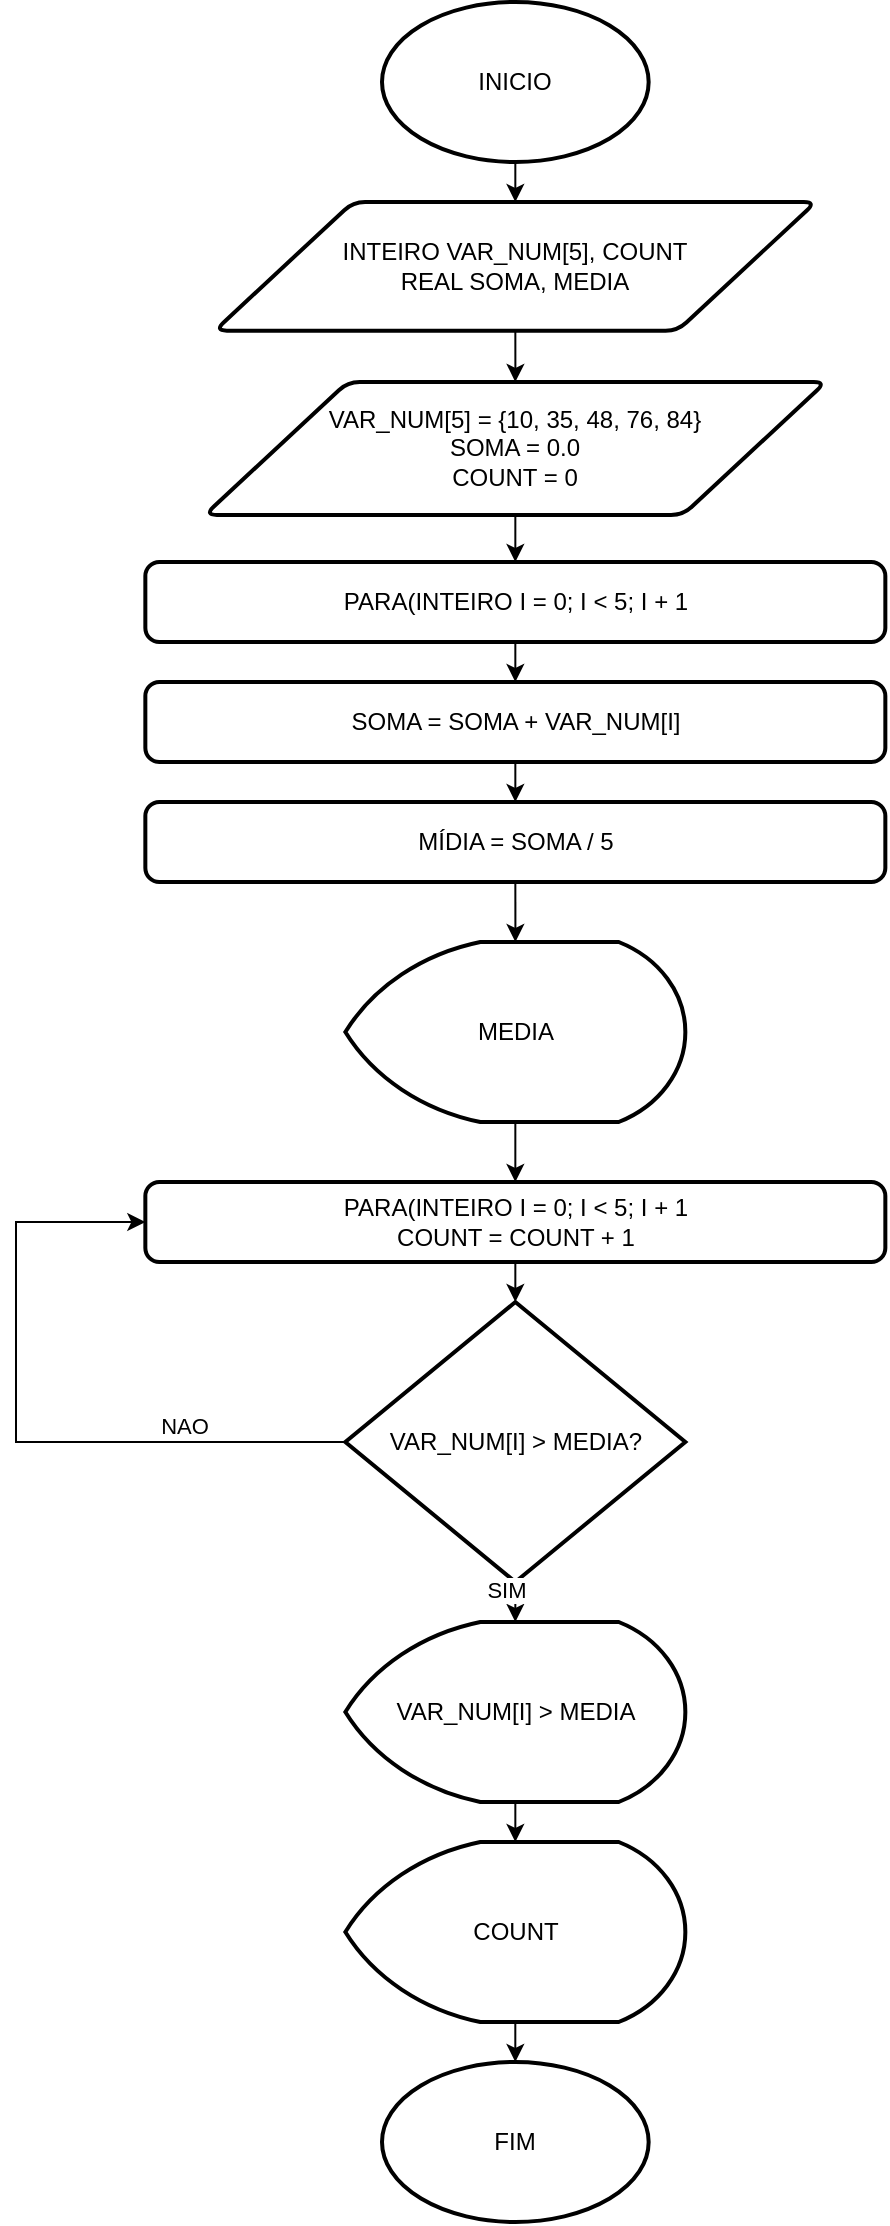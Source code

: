 <mxfile version="26.0.6">
  <diagram name="Página-1" id="VGTgOnEDD3YhnBKhyH2u">
    <mxGraphModel dx="1100" dy="543" grid="1" gridSize="10" guides="1" tooltips="1" connect="1" arrows="1" fold="1" page="1" pageScale="1" pageWidth="827" pageHeight="1169" math="0" shadow="0">
      <root>
        <mxCell id="0" />
        <mxCell id="1" parent="0" />
        <mxCell id="3lia_eamhEmPfdAhbxCg-18" style="edgeStyle=orthogonalEdgeStyle;rounded=0;orthogonalLoop=1;jettySize=auto;html=1;exitX=0.5;exitY=1;exitDx=0;exitDy=0;exitPerimeter=0;entryX=0.5;entryY=0;entryDx=0;entryDy=0;" edge="1" parent="1" source="3lia_eamhEmPfdAhbxCg-1" target="3lia_eamhEmPfdAhbxCg-4">
          <mxGeometry relative="1" as="geometry" />
        </mxCell>
        <mxCell id="3lia_eamhEmPfdAhbxCg-1" value="&lt;font style=&quot;vertical-align: inherit;&quot;&gt;&lt;font style=&quot;vertical-align: inherit;&quot;&gt;INICIO&lt;/font&gt;&lt;/font&gt;" style="strokeWidth=2;html=1;shape=mxgraph.flowchart.start_1;whiteSpace=wrap;" vertex="1" parent="1">
          <mxGeometry x="363" y="40" width="133.33" height="80" as="geometry" />
        </mxCell>
        <mxCell id="3lia_eamhEmPfdAhbxCg-2" value="&lt;font style=&quot;vertical-align: inherit;&quot;&gt;&lt;font style=&quot;vertical-align: inherit;&quot;&gt;&lt;font style=&quot;vertical-align: inherit;&quot;&gt;&lt;font style=&quot;vertical-align: inherit;&quot;&gt;FIM&lt;/font&gt;&lt;/font&gt;&lt;/font&gt;&lt;/font&gt;" style="strokeWidth=2;html=1;shape=mxgraph.flowchart.start_1;whiteSpace=wrap;" vertex="1" parent="1">
          <mxGeometry x="363" y="1070" width="133.33" height="80" as="geometry" />
        </mxCell>
        <mxCell id="3lia_eamhEmPfdAhbxCg-19" style="edgeStyle=orthogonalEdgeStyle;rounded=0;orthogonalLoop=1;jettySize=auto;html=1;exitX=0.5;exitY=1;exitDx=0;exitDy=0;" edge="1" parent="1" source="3lia_eamhEmPfdAhbxCg-4" target="3lia_eamhEmPfdAhbxCg-5">
          <mxGeometry relative="1" as="geometry" />
        </mxCell>
        <mxCell id="3lia_eamhEmPfdAhbxCg-4" value="&lt;font style=&quot;vertical-align: inherit;&quot;&gt;&lt;font style=&quot;vertical-align: inherit;&quot;&gt;&lt;font style=&quot;vertical-align: inherit;&quot;&gt;&lt;font style=&quot;vertical-align: inherit;&quot;&gt;INTEIRO VAR_NUM[5], COUNT&lt;/font&gt;&lt;/font&gt;&lt;/font&gt;&lt;/font&gt;&lt;div&gt;&lt;font style=&quot;vertical-align: inherit;&quot;&gt;&lt;font style=&quot;vertical-align: inherit;&quot;&gt;&lt;font style=&quot;vertical-align: inherit;&quot;&gt;&lt;font style=&quot;vertical-align: inherit;&quot;&gt;&lt;font style=&quot;vertical-align: inherit;&quot;&gt;&lt;font style=&quot;vertical-align: inherit;&quot;&gt;REAL SOMA, MEDIA&lt;/font&gt;&lt;/font&gt;&lt;/font&gt;&lt;/font&gt;&lt;/font&gt;&lt;/font&gt;&lt;/div&gt;" style="shape=parallelogram;html=1;strokeWidth=2;perimeter=parallelogramPerimeter;whiteSpace=wrap;rounded=1;arcSize=12;size=0.23;" vertex="1" parent="1">
          <mxGeometry x="279.42" y="140" width="300.5" height="64.32" as="geometry" />
        </mxCell>
        <mxCell id="3lia_eamhEmPfdAhbxCg-20" style="edgeStyle=orthogonalEdgeStyle;rounded=0;orthogonalLoop=1;jettySize=auto;html=1;exitX=0.5;exitY=1;exitDx=0;exitDy=0;entryX=0.5;entryY=0;entryDx=0;entryDy=0;" edge="1" parent="1" source="3lia_eamhEmPfdAhbxCg-5" target="3lia_eamhEmPfdAhbxCg-6">
          <mxGeometry relative="1" as="geometry" />
        </mxCell>
        <mxCell id="3lia_eamhEmPfdAhbxCg-5" value="&lt;font style=&quot;vertical-align: inherit;&quot;&gt;&lt;font style=&quot;vertical-align: inherit;&quot;&gt;VAR_NUM[5] = {10, 35, 48, 76, 84}&lt;/font&gt;&lt;/font&gt;&lt;div&gt;&lt;font style=&quot;vertical-align: inherit;&quot;&gt;&lt;font style=&quot;vertical-align: inherit;&quot;&gt;&lt;font style=&quot;vertical-align: inherit;&quot;&gt;&lt;font style=&quot;vertical-align: inherit;&quot;&gt;SOMA = 0.0&lt;/font&gt;&lt;/font&gt;&lt;/font&gt;&lt;/font&gt;&lt;/div&gt;&lt;div&gt;&lt;font style=&quot;vertical-align: inherit;&quot;&gt;&lt;font style=&quot;vertical-align: inherit;&quot;&gt;&lt;font style=&quot;vertical-align: inherit;&quot;&gt;&lt;font style=&quot;vertical-align: inherit;&quot;&gt;&lt;font style=&quot;vertical-align: inherit;&quot;&gt;&lt;font style=&quot;vertical-align: inherit;&quot;&gt;COUNT = 0&lt;/font&gt;&lt;/font&gt;&lt;/font&gt;&lt;/font&gt;&lt;/font&gt;&lt;/font&gt;&lt;/div&gt;" style="shape=parallelogram;html=1;strokeWidth=2;perimeter=parallelogramPerimeter;whiteSpace=wrap;rounded=1;arcSize=12;size=0.23;" vertex="1" parent="1">
          <mxGeometry x="274.42" y="230" width="310.5" height="66.46" as="geometry" />
        </mxCell>
        <mxCell id="3lia_eamhEmPfdAhbxCg-21" style="edgeStyle=orthogonalEdgeStyle;rounded=0;orthogonalLoop=1;jettySize=auto;html=1;exitX=0.5;exitY=1;exitDx=0;exitDy=0;entryX=0.5;entryY=0;entryDx=0;entryDy=0;" edge="1" parent="1" source="3lia_eamhEmPfdAhbxCg-6" target="3lia_eamhEmPfdAhbxCg-7">
          <mxGeometry relative="1" as="geometry" />
        </mxCell>
        <mxCell id="3lia_eamhEmPfdAhbxCg-6" value="&lt;font style=&quot;vertical-align: inherit;&quot;&gt;&lt;font style=&quot;vertical-align: inherit;&quot;&gt;PARA(INTEIRO I = 0; I &amp;lt; 5; I + 1&lt;/font&gt;&lt;/font&gt;" style="rounded=1;whiteSpace=wrap;html=1;absoluteArcSize=1;arcSize=14;strokeWidth=2;" vertex="1" parent="1">
          <mxGeometry x="244.67" y="320" width="370" height="40" as="geometry" />
        </mxCell>
        <mxCell id="3lia_eamhEmPfdAhbxCg-22" style="edgeStyle=orthogonalEdgeStyle;rounded=0;orthogonalLoop=1;jettySize=auto;html=1;exitX=0.5;exitY=1;exitDx=0;exitDy=0;entryX=0.5;entryY=0;entryDx=0;entryDy=0;" edge="1" parent="1" source="3lia_eamhEmPfdAhbxCg-7" target="3lia_eamhEmPfdAhbxCg-8">
          <mxGeometry relative="1" as="geometry" />
        </mxCell>
        <mxCell id="3lia_eamhEmPfdAhbxCg-7" value="&lt;font style=&quot;vertical-align: inherit;&quot;&gt;&lt;font style=&quot;vertical-align: inherit;&quot;&gt;SOMA = SOMA + VAR_NUM[I]&lt;/font&gt;&lt;/font&gt;" style="rounded=1;whiteSpace=wrap;html=1;absoluteArcSize=1;arcSize=14;strokeWidth=2;" vertex="1" parent="1">
          <mxGeometry x="244.67" y="380" width="370" height="40" as="geometry" />
        </mxCell>
        <mxCell id="3lia_eamhEmPfdAhbxCg-23" style="edgeStyle=orthogonalEdgeStyle;rounded=0;orthogonalLoop=1;jettySize=auto;html=1;exitX=0.5;exitY=1;exitDx=0;exitDy=0;" edge="1" parent="1" source="3lia_eamhEmPfdAhbxCg-8" target="3lia_eamhEmPfdAhbxCg-9">
          <mxGeometry relative="1" as="geometry" />
        </mxCell>
        <mxCell id="3lia_eamhEmPfdAhbxCg-8" value="&lt;font style=&quot;vertical-align: inherit;&quot;&gt;&lt;font style=&quot;vertical-align: inherit;&quot;&gt;&lt;font style=&quot;vertical-align: inherit;&quot;&gt;&lt;font style=&quot;vertical-align: inherit;&quot;&gt;&lt;font style=&quot;vertical-align: inherit;&quot;&gt;&lt;font style=&quot;vertical-align: inherit;&quot;&gt;MÍDIA = SOMA / 5&lt;/font&gt;&lt;/font&gt;&lt;/font&gt;&lt;/font&gt;&lt;/font&gt;&lt;/font&gt;" style="rounded=1;whiteSpace=wrap;html=1;absoluteArcSize=1;arcSize=14;strokeWidth=2;" vertex="1" parent="1">
          <mxGeometry x="244.67" y="440" width="370" height="40" as="geometry" />
        </mxCell>
        <mxCell id="3lia_eamhEmPfdAhbxCg-24" style="edgeStyle=orthogonalEdgeStyle;rounded=0;orthogonalLoop=1;jettySize=auto;html=1;exitX=0.5;exitY=1;exitDx=0;exitDy=0;exitPerimeter=0;entryX=0.5;entryY=0;entryDx=0;entryDy=0;" edge="1" parent="1" source="3lia_eamhEmPfdAhbxCg-9" target="3lia_eamhEmPfdAhbxCg-10">
          <mxGeometry relative="1" as="geometry" />
        </mxCell>
        <mxCell id="3lia_eamhEmPfdAhbxCg-9" value="&lt;font style=&quot;vertical-align: inherit;&quot;&gt;&lt;font style=&quot;vertical-align: inherit;&quot;&gt;MEDIA&lt;/font&gt;&lt;/font&gt;" style="strokeWidth=2;html=1;shape=mxgraph.flowchart.display;whiteSpace=wrap;" vertex="1" parent="1">
          <mxGeometry x="344.67" y="510" width="170" height="90" as="geometry" />
        </mxCell>
        <mxCell id="3lia_eamhEmPfdAhbxCg-10" value="&lt;font style=&quot;vertical-align: inherit;&quot;&gt;&lt;font style=&quot;vertical-align: inherit;&quot;&gt;&lt;font style=&quot;vertical-align: inherit;&quot;&gt;&lt;font style=&quot;vertical-align: inherit;&quot;&gt;PARA(INTEIRO I = 0; I &amp;lt; 5; I + 1&lt;/font&gt;&lt;/font&gt;&lt;/font&gt;&lt;/font&gt;&lt;div&gt;&lt;font style=&quot;vertical-align: inherit;&quot;&gt;&lt;font style=&quot;vertical-align: inherit;&quot;&gt;&lt;font style=&quot;vertical-align: inherit;&quot;&gt;&lt;font style=&quot;vertical-align: inherit;&quot;&gt;&lt;font style=&quot;vertical-align: inherit;&quot;&gt;&lt;font style=&quot;vertical-align: inherit;&quot;&gt;COUNT = COUNT + 1&lt;/font&gt;&lt;/font&gt;&lt;/font&gt;&lt;/font&gt;&lt;/font&gt;&lt;/font&gt;&lt;/div&gt;" style="rounded=1;whiteSpace=wrap;html=1;absoluteArcSize=1;arcSize=14;strokeWidth=2;" vertex="1" parent="1">
          <mxGeometry x="244.67" y="630" width="370" height="40" as="geometry" />
        </mxCell>
        <mxCell id="3lia_eamhEmPfdAhbxCg-28" style="edgeStyle=orthogonalEdgeStyle;rounded=0;orthogonalLoop=1;jettySize=auto;html=1;exitX=0;exitY=0.5;exitDx=0;exitDy=0;exitPerimeter=0;entryX=0;entryY=0.5;entryDx=0;entryDy=0;" edge="1" parent="1" source="3lia_eamhEmPfdAhbxCg-11" target="3lia_eamhEmPfdAhbxCg-10">
          <mxGeometry relative="1" as="geometry">
            <Array as="points">
              <mxPoint x="180" y="760" />
              <mxPoint x="180" y="650" />
            </Array>
          </mxGeometry>
        </mxCell>
        <mxCell id="3lia_eamhEmPfdAhbxCg-29" value="&lt;font style=&quot;vertical-align: inherit;&quot;&gt;&lt;font style=&quot;vertical-align: inherit;&quot;&gt;NAO&lt;/font&gt;&lt;/font&gt;" style="edgeLabel;html=1;align=center;verticalAlign=middle;resizable=0;points=[];" vertex="1" connectable="0" parent="3lia_eamhEmPfdAhbxCg-28">
          <mxGeometry x="-0.523" y="-8" relative="1" as="geometry">
            <mxPoint as="offset" />
          </mxGeometry>
        </mxCell>
        <mxCell id="3lia_eamhEmPfdAhbxCg-11" value="&lt;font style=&quot;vertical-align: inherit;&quot;&gt;&lt;font style=&quot;vertical-align: inherit;&quot;&gt;&lt;font style=&quot;vertical-align: inherit;&quot;&gt;&lt;font style=&quot;vertical-align: inherit;&quot;&gt;&lt;font style=&quot;vertical-align: inherit;&quot;&gt;&lt;font style=&quot;vertical-align: inherit;&quot;&gt;VAR_NUM[I] &amp;gt; MEDIA?&lt;/font&gt;&lt;/font&gt;&lt;/font&gt;&lt;/font&gt;&lt;/font&gt;&lt;/font&gt;" style="strokeWidth=2;html=1;shape=mxgraph.flowchart.decision;whiteSpace=wrap;" vertex="1" parent="1">
          <mxGeometry x="344.67" y="690" width="170" height="140" as="geometry" />
        </mxCell>
        <mxCell id="3lia_eamhEmPfdAhbxCg-12" value="&lt;font style=&quot;vertical-align: inherit;&quot;&gt;&lt;font style=&quot;vertical-align: inherit;&quot;&gt;&lt;font style=&quot;vertical-align: inherit;&quot;&gt;&lt;font style=&quot;vertical-align: inherit;&quot;&gt;VAR_NUM[I] &amp;gt; MEDIA&lt;/font&gt;&lt;/font&gt;&lt;/font&gt;&lt;/font&gt;" style="strokeWidth=2;html=1;shape=mxgraph.flowchart.display;whiteSpace=wrap;" vertex="1" parent="1">
          <mxGeometry x="344.67" y="850" width="170" height="90" as="geometry" />
        </mxCell>
        <mxCell id="3lia_eamhEmPfdAhbxCg-13" value="&lt;font style=&quot;vertical-align: inherit;&quot;&gt;&lt;font style=&quot;vertical-align: inherit;&quot;&gt;&lt;font style=&quot;vertical-align: inherit;&quot;&gt;&lt;font style=&quot;vertical-align: inherit;&quot;&gt;COUNT&lt;/font&gt;&lt;/font&gt;&lt;/font&gt;&lt;/font&gt;" style="strokeWidth=2;html=1;shape=mxgraph.flowchart.display;whiteSpace=wrap;" vertex="1" parent="1">
          <mxGeometry x="344.67" y="960" width="170" height="90" as="geometry" />
        </mxCell>
        <mxCell id="3lia_eamhEmPfdAhbxCg-16" style="edgeStyle=orthogonalEdgeStyle;rounded=0;orthogonalLoop=1;jettySize=auto;html=1;exitX=0.5;exitY=1;exitDx=0;exitDy=0;exitPerimeter=0;entryX=0.5;entryY=0;entryDx=0;entryDy=0;entryPerimeter=0;" edge="1" parent="1" source="3lia_eamhEmPfdAhbxCg-11" target="3lia_eamhEmPfdAhbxCg-12">
          <mxGeometry relative="1" as="geometry" />
        </mxCell>
        <mxCell id="3lia_eamhEmPfdAhbxCg-17" value="&lt;font style=&quot;vertical-align: inherit;&quot;&gt;&lt;font style=&quot;vertical-align: inherit;&quot;&gt;SIM&lt;/font&gt;&lt;/font&gt;" style="edgeLabel;html=1;align=center;verticalAlign=middle;resizable=0;points=[];" vertex="1" connectable="0" parent="3lia_eamhEmPfdAhbxCg-16">
          <mxGeometry x="-0.55" y="-5" relative="1" as="geometry">
            <mxPoint y="-1" as="offset" />
          </mxGeometry>
        </mxCell>
        <mxCell id="3lia_eamhEmPfdAhbxCg-25" style="edgeStyle=orthogonalEdgeStyle;rounded=0;orthogonalLoop=1;jettySize=auto;html=1;exitX=0.5;exitY=1;exitDx=0;exitDy=0;entryX=0.5;entryY=0;entryDx=0;entryDy=0;entryPerimeter=0;" edge="1" parent="1" source="3lia_eamhEmPfdAhbxCg-10" target="3lia_eamhEmPfdAhbxCg-11">
          <mxGeometry relative="1" as="geometry" />
        </mxCell>
        <mxCell id="3lia_eamhEmPfdAhbxCg-26" style="edgeStyle=orthogonalEdgeStyle;rounded=0;orthogonalLoop=1;jettySize=auto;html=1;exitX=0.5;exitY=1;exitDx=0;exitDy=0;exitPerimeter=0;entryX=0.5;entryY=0;entryDx=0;entryDy=0;entryPerimeter=0;" edge="1" parent="1" source="3lia_eamhEmPfdAhbxCg-12" target="3lia_eamhEmPfdAhbxCg-13">
          <mxGeometry relative="1" as="geometry" />
        </mxCell>
        <mxCell id="3lia_eamhEmPfdAhbxCg-27" style="edgeStyle=orthogonalEdgeStyle;rounded=0;orthogonalLoop=1;jettySize=auto;html=1;exitX=0.5;exitY=1;exitDx=0;exitDy=0;exitPerimeter=0;entryX=0.5;entryY=0;entryDx=0;entryDy=0;entryPerimeter=0;" edge="1" parent="1" source="3lia_eamhEmPfdAhbxCg-13" target="3lia_eamhEmPfdAhbxCg-2">
          <mxGeometry relative="1" as="geometry" />
        </mxCell>
      </root>
    </mxGraphModel>
  </diagram>
</mxfile>
